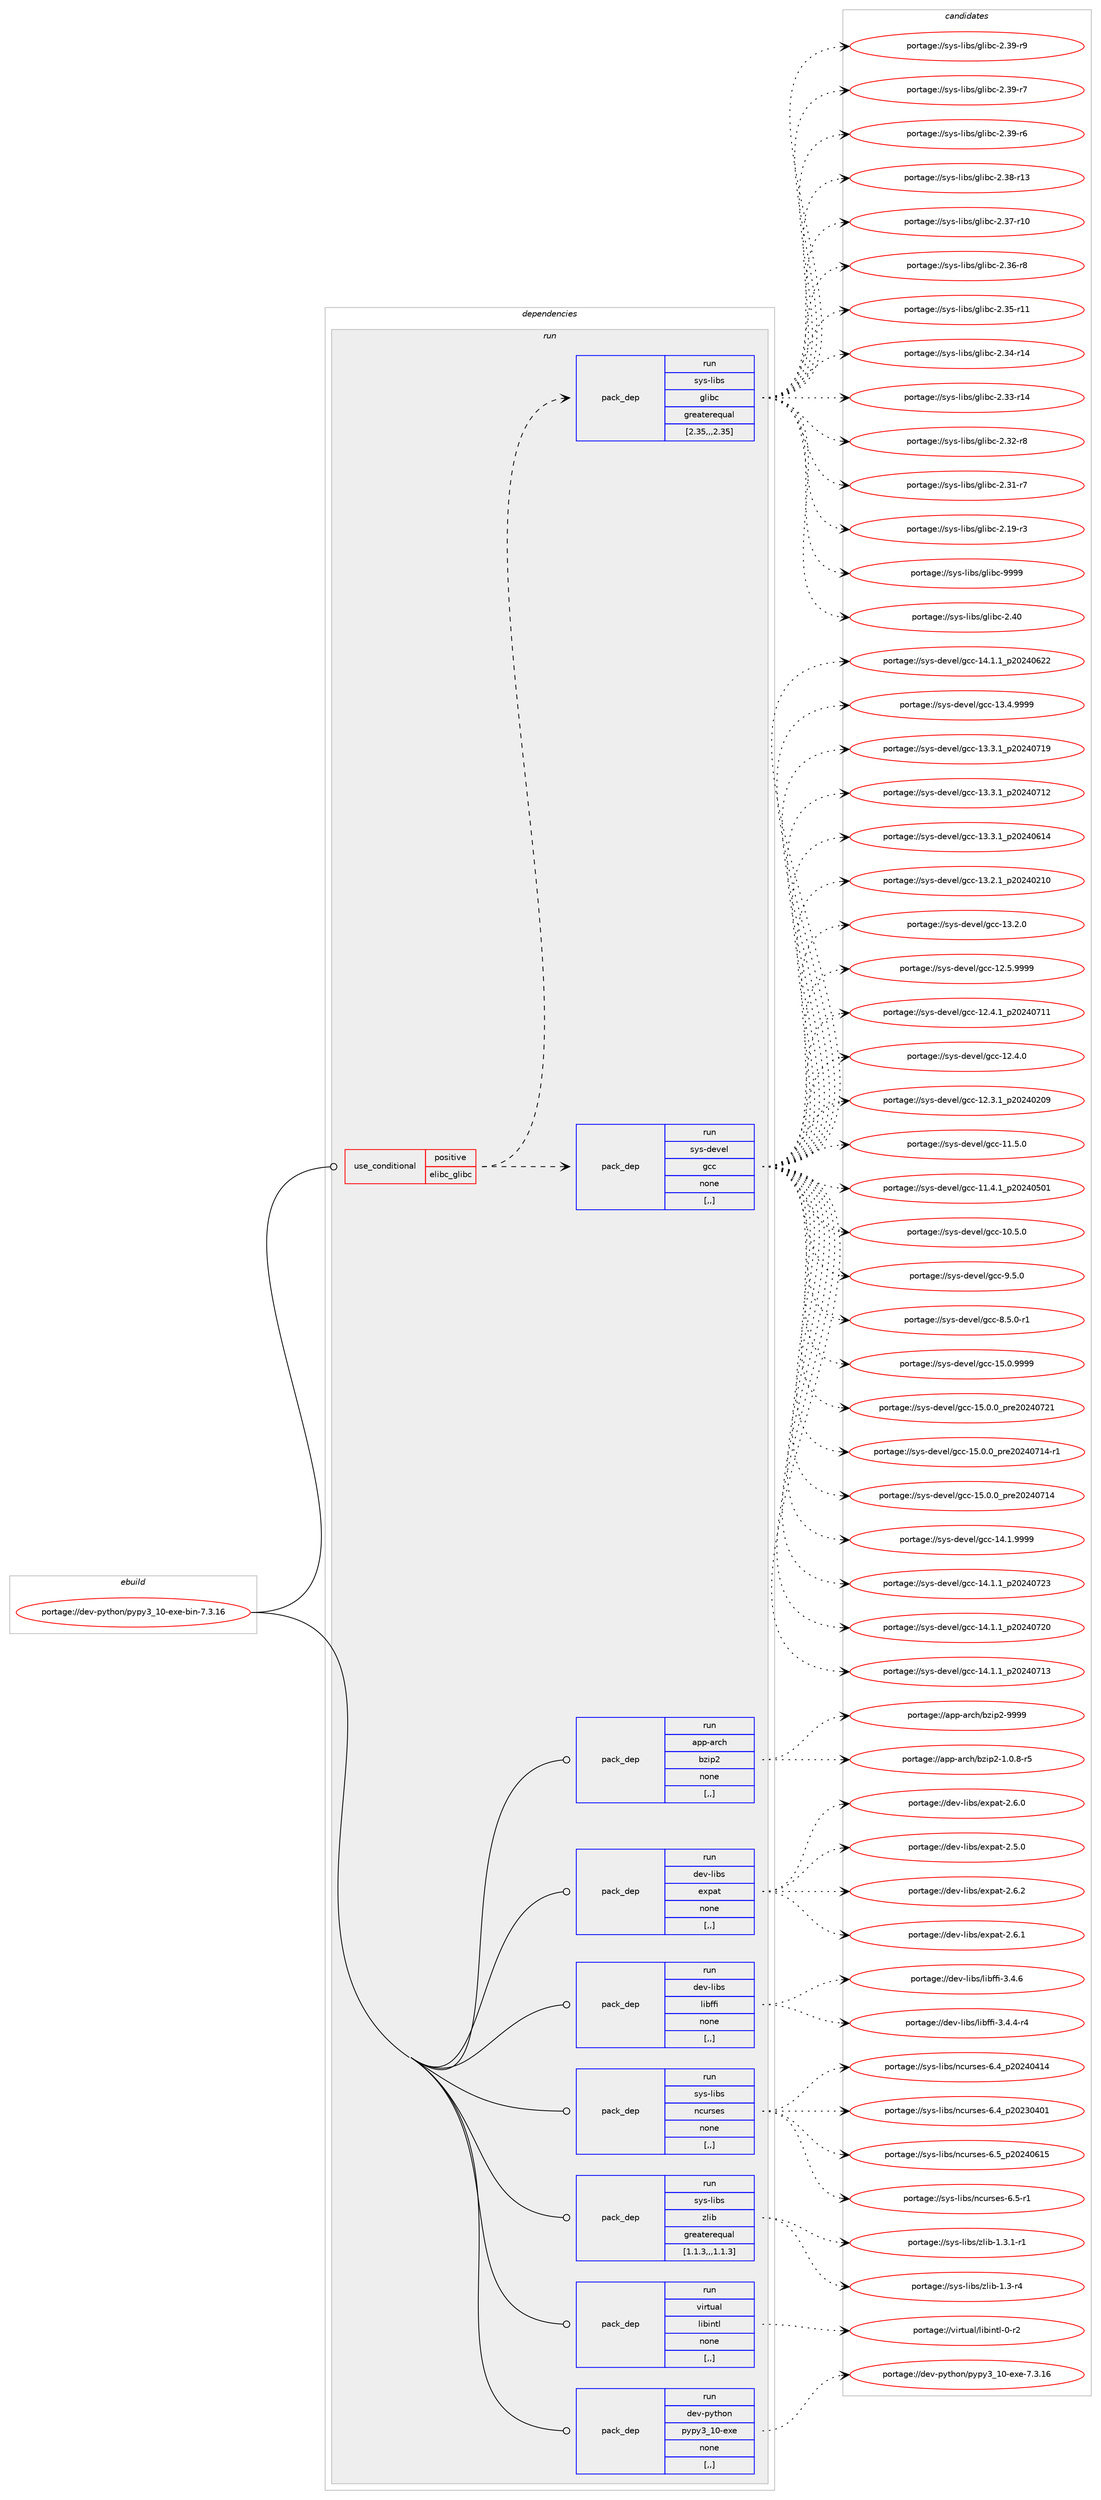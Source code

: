 digraph prolog {

# *************
# Graph options
# *************

newrank=true;
concentrate=true;
compound=true;
graph [rankdir=LR,fontname=Helvetica,fontsize=10,ranksep=1.5];#, ranksep=2.5, nodesep=0.2];
edge  [arrowhead=vee];
node  [fontname=Helvetica,fontsize=10];

# **********
# The ebuild
# **********

subgraph cluster_leftcol {
color=gray;
label=<<i>ebuild</i>>;
id [label="portage://dev-python/pypy3_10-exe-bin-7.3.16", color=red, width=4, href="../dev-python/pypy3_10-exe-bin-7.3.16.svg"];
}

# ****************
# The dependencies
# ****************

subgraph cluster_midcol {
color=gray;
label=<<i>dependencies</i>>;
subgraph cluster_compile {
fillcolor="#eeeeee";
style=filled;
label=<<i>compile</i>>;
}
subgraph cluster_compileandrun {
fillcolor="#eeeeee";
style=filled;
label=<<i>compile and run</i>>;
}
subgraph cluster_run {
fillcolor="#eeeeee";
style=filled;
label=<<i>run</i>>;
subgraph cond37825 {
dependency158879 [label=<<TABLE BORDER="0" CELLBORDER="1" CELLSPACING="0" CELLPADDING="4"><TR><TD ROWSPAN="3" CELLPADDING="10">use_conditional</TD></TR><TR><TD>positive</TD></TR><TR><TD>elibc_glibc</TD></TR></TABLE>>, shape=none, color=red];
subgraph pack119788 {
dependency158880 [label=<<TABLE BORDER="0" CELLBORDER="1" CELLSPACING="0" CELLPADDING="4" WIDTH="220"><TR><TD ROWSPAN="6" CELLPADDING="30">pack_dep</TD></TR><TR><TD WIDTH="110">run</TD></TR><TR><TD>sys-devel</TD></TR><TR><TD>gcc</TD></TR><TR><TD>none</TD></TR><TR><TD>[,,]</TD></TR></TABLE>>, shape=none, color=blue];
}
dependency158879:e -> dependency158880:w [weight=20,style="dashed",arrowhead="vee"];
subgraph pack119789 {
dependency158881 [label=<<TABLE BORDER="0" CELLBORDER="1" CELLSPACING="0" CELLPADDING="4" WIDTH="220"><TR><TD ROWSPAN="6" CELLPADDING="30">pack_dep</TD></TR><TR><TD WIDTH="110">run</TD></TR><TR><TD>sys-libs</TD></TR><TR><TD>glibc</TD></TR><TR><TD>greaterequal</TD></TR><TR><TD>[2.35,,,2.35]</TD></TR></TABLE>>, shape=none, color=blue];
}
dependency158879:e -> dependency158881:w [weight=20,style="dashed",arrowhead="vee"];
}
id:e -> dependency158879:w [weight=20,style="solid",arrowhead="odot"];
subgraph pack119790 {
dependency158882 [label=<<TABLE BORDER="0" CELLBORDER="1" CELLSPACING="0" CELLPADDING="4" WIDTH="220"><TR><TD ROWSPAN="6" CELLPADDING="30">pack_dep</TD></TR><TR><TD WIDTH="110">run</TD></TR><TR><TD>app-arch</TD></TR><TR><TD>bzip2</TD></TR><TR><TD>none</TD></TR><TR><TD>[,,]</TD></TR></TABLE>>, shape=none, color=blue];
}
id:e -> dependency158882:w [weight=20,style="solid",arrowhead="odot"];
subgraph pack119791 {
dependency158883 [label=<<TABLE BORDER="0" CELLBORDER="1" CELLSPACING="0" CELLPADDING="4" WIDTH="220"><TR><TD ROWSPAN="6" CELLPADDING="30">pack_dep</TD></TR><TR><TD WIDTH="110">run</TD></TR><TR><TD>dev-libs</TD></TR><TR><TD>expat</TD></TR><TR><TD>none</TD></TR><TR><TD>[,,]</TD></TR></TABLE>>, shape=none, color=blue];
}
id:e -> dependency158883:w [weight=20,style="solid",arrowhead="odot"];
subgraph pack119792 {
dependency158884 [label=<<TABLE BORDER="0" CELLBORDER="1" CELLSPACING="0" CELLPADDING="4" WIDTH="220"><TR><TD ROWSPAN="6" CELLPADDING="30">pack_dep</TD></TR><TR><TD WIDTH="110">run</TD></TR><TR><TD>dev-libs</TD></TR><TR><TD>libffi</TD></TR><TR><TD>none</TD></TR><TR><TD>[,,]</TD></TR></TABLE>>, shape=none, color=blue];
}
id:e -> dependency158884:w [weight=20,style="solid",arrowhead="odot"];
subgraph pack119793 {
dependency158885 [label=<<TABLE BORDER="0" CELLBORDER="1" CELLSPACING="0" CELLPADDING="4" WIDTH="220"><TR><TD ROWSPAN="6" CELLPADDING="30">pack_dep</TD></TR><TR><TD WIDTH="110">run</TD></TR><TR><TD>sys-libs</TD></TR><TR><TD>ncurses</TD></TR><TR><TD>none</TD></TR><TR><TD>[,,]</TD></TR></TABLE>>, shape=none, color=blue];
}
id:e -> dependency158885:w [weight=20,style="solid",arrowhead="odot"];
subgraph pack119794 {
dependency158886 [label=<<TABLE BORDER="0" CELLBORDER="1" CELLSPACING="0" CELLPADDING="4" WIDTH="220"><TR><TD ROWSPAN="6" CELLPADDING="30">pack_dep</TD></TR><TR><TD WIDTH="110">run</TD></TR><TR><TD>sys-libs</TD></TR><TR><TD>zlib</TD></TR><TR><TD>greaterequal</TD></TR><TR><TD>[1.1.3,,,1.1.3]</TD></TR></TABLE>>, shape=none, color=blue];
}
id:e -> dependency158886:w [weight=20,style="solid",arrowhead="odot"];
subgraph pack119795 {
dependency158887 [label=<<TABLE BORDER="0" CELLBORDER="1" CELLSPACING="0" CELLPADDING="4" WIDTH="220"><TR><TD ROWSPAN="6" CELLPADDING="30">pack_dep</TD></TR><TR><TD WIDTH="110">run</TD></TR><TR><TD>virtual</TD></TR><TR><TD>libintl</TD></TR><TR><TD>none</TD></TR><TR><TD>[,,]</TD></TR></TABLE>>, shape=none, color=blue];
}
id:e -> dependency158887:w [weight=20,style="solid",arrowhead="odot"];
subgraph pack119796 {
dependency158888 [label=<<TABLE BORDER="0" CELLBORDER="1" CELLSPACING="0" CELLPADDING="4" WIDTH="220"><TR><TD ROWSPAN="6" CELLPADDING="30">pack_dep</TD></TR><TR><TD WIDTH="110">run</TD></TR><TR><TD>dev-python</TD></TR><TR><TD>pypy3_10-exe</TD></TR><TR><TD>none</TD></TR><TR><TD>[,,]</TD></TR></TABLE>>, shape=none, color=blue];
}
id:e -> dependency158888:w [weight=20,style="solid",arrowhead="odot"];
}
}

# **************
# The candidates
# **************

subgraph cluster_choices {
rank=same;
color=gray;
label=<<i>candidates</i>>;

subgraph choice119788 {
color=black;
nodesep=1;
choice1151211154510010111810110847103999945495346484657575757 [label="portage://sys-devel/gcc-15.0.9999", color=red, width=4,href="../sys-devel/gcc-15.0.9999.svg"];
choice1151211154510010111810110847103999945495346484648951121141015048505248555049 [label="portage://sys-devel/gcc-15.0.0_pre20240721", color=red, width=4,href="../sys-devel/gcc-15.0.0_pre20240721.svg"];
choice11512111545100101118101108471039999454953464846489511211410150485052485549524511449 [label="portage://sys-devel/gcc-15.0.0_pre20240714-r1", color=red, width=4,href="../sys-devel/gcc-15.0.0_pre20240714-r1.svg"];
choice1151211154510010111810110847103999945495346484648951121141015048505248554952 [label="portage://sys-devel/gcc-15.0.0_pre20240714", color=red, width=4,href="../sys-devel/gcc-15.0.0_pre20240714.svg"];
choice1151211154510010111810110847103999945495246494657575757 [label="portage://sys-devel/gcc-14.1.9999", color=red, width=4,href="../sys-devel/gcc-14.1.9999.svg"];
choice1151211154510010111810110847103999945495246494649951125048505248555051 [label="portage://sys-devel/gcc-14.1.1_p20240723", color=red, width=4,href="../sys-devel/gcc-14.1.1_p20240723.svg"];
choice1151211154510010111810110847103999945495246494649951125048505248555048 [label="portage://sys-devel/gcc-14.1.1_p20240720", color=red, width=4,href="../sys-devel/gcc-14.1.1_p20240720.svg"];
choice1151211154510010111810110847103999945495246494649951125048505248554951 [label="portage://sys-devel/gcc-14.1.1_p20240713", color=red, width=4,href="../sys-devel/gcc-14.1.1_p20240713.svg"];
choice1151211154510010111810110847103999945495246494649951125048505248545050 [label="portage://sys-devel/gcc-14.1.1_p20240622", color=red, width=4,href="../sys-devel/gcc-14.1.1_p20240622.svg"];
choice1151211154510010111810110847103999945495146524657575757 [label="portage://sys-devel/gcc-13.4.9999", color=red, width=4,href="../sys-devel/gcc-13.4.9999.svg"];
choice1151211154510010111810110847103999945495146514649951125048505248554957 [label="portage://sys-devel/gcc-13.3.1_p20240719", color=red, width=4,href="../sys-devel/gcc-13.3.1_p20240719.svg"];
choice1151211154510010111810110847103999945495146514649951125048505248554950 [label="portage://sys-devel/gcc-13.3.1_p20240712", color=red, width=4,href="../sys-devel/gcc-13.3.1_p20240712.svg"];
choice1151211154510010111810110847103999945495146514649951125048505248544952 [label="portage://sys-devel/gcc-13.3.1_p20240614", color=red, width=4,href="../sys-devel/gcc-13.3.1_p20240614.svg"];
choice1151211154510010111810110847103999945495146504649951125048505248504948 [label="portage://sys-devel/gcc-13.2.1_p20240210", color=red, width=4,href="../sys-devel/gcc-13.2.1_p20240210.svg"];
choice1151211154510010111810110847103999945495146504648 [label="portage://sys-devel/gcc-13.2.0", color=red, width=4,href="../sys-devel/gcc-13.2.0.svg"];
choice1151211154510010111810110847103999945495046534657575757 [label="portage://sys-devel/gcc-12.5.9999", color=red, width=4,href="../sys-devel/gcc-12.5.9999.svg"];
choice1151211154510010111810110847103999945495046524649951125048505248554949 [label="portage://sys-devel/gcc-12.4.1_p20240711", color=red, width=4,href="../sys-devel/gcc-12.4.1_p20240711.svg"];
choice1151211154510010111810110847103999945495046524648 [label="portage://sys-devel/gcc-12.4.0", color=red, width=4,href="../sys-devel/gcc-12.4.0.svg"];
choice1151211154510010111810110847103999945495046514649951125048505248504857 [label="portage://sys-devel/gcc-12.3.1_p20240209", color=red, width=4,href="../sys-devel/gcc-12.3.1_p20240209.svg"];
choice1151211154510010111810110847103999945494946534648 [label="portage://sys-devel/gcc-11.5.0", color=red, width=4,href="../sys-devel/gcc-11.5.0.svg"];
choice1151211154510010111810110847103999945494946524649951125048505248534849 [label="portage://sys-devel/gcc-11.4.1_p20240501", color=red, width=4,href="../sys-devel/gcc-11.4.1_p20240501.svg"];
choice1151211154510010111810110847103999945494846534648 [label="portage://sys-devel/gcc-10.5.0", color=red, width=4,href="../sys-devel/gcc-10.5.0.svg"];
choice11512111545100101118101108471039999455746534648 [label="portage://sys-devel/gcc-9.5.0", color=red, width=4,href="../sys-devel/gcc-9.5.0.svg"];
choice115121115451001011181011084710399994556465346484511449 [label="portage://sys-devel/gcc-8.5.0-r1", color=red, width=4,href="../sys-devel/gcc-8.5.0-r1.svg"];
dependency158880:e -> choice1151211154510010111810110847103999945495346484657575757:w [style=dotted,weight="100"];
dependency158880:e -> choice1151211154510010111810110847103999945495346484648951121141015048505248555049:w [style=dotted,weight="100"];
dependency158880:e -> choice11512111545100101118101108471039999454953464846489511211410150485052485549524511449:w [style=dotted,weight="100"];
dependency158880:e -> choice1151211154510010111810110847103999945495346484648951121141015048505248554952:w [style=dotted,weight="100"];
dependency158880:e -> choice1151211154510010111810110847103999945495246494657575757:w [style=dotted,weight="100"];
dependency158880:e -> choice1151211154510010111810110847103999945495246494649951125048505248555051:w [style=dotted,weight="100"];
dependency158880:e -> choice1151211154510010111810110847103999945495246494649951125048505248555048:w [style=dotted,weight="100"];
dependency158880:e -> choice1151211154510010111810110847103999945495246494649951125048505248554951:w [style=dotted,weight="100"];
dependency158880:e -> choice1151211154510010111810110847103999945495246494649951125048505248545050:w [style=dotted,weight="100"];
dependency158880:e -> choice1151211154510010111810110847103999945495146524657575757:w [style=dotted,weight="100"];
dependency158880:e -> choice1151211154510010111810110847103999945495146514649951125048505248554957:w [style=dotted,weight="100"];
dependency158880:e -> choice1151211154510010111810110847103999945495146514649951125048505248554950:w [style=dotted,weight="100"];
dependency158880:e -> choice1151211154510010111810110847103999945495146514649951125048505248544952:w [style=dotted,weight="100"];
dependency158880:e -> choice1151211154510010111810110847103999945495146504649951125048505248504948:w [style=dotted,weight="100"];
dependency158880:e -> choice1151211154510010111810110847103999945495146504648:w [style=dotted,weight="100"];
dependency158880:e -> choice1151211154510010111810110847103999945495046534657575757:w [style=dotted,weight="100"];
dependency158880:e -> choice1151211154510010111810110847103999945495046524649951125048505248554949:w [style=dotted,weight="100"];
dependency158880:e -> choice1151211154510010111810110847103999945495046524648:w [style=dotted,weight="100"];
dependency158880:e -> choice1151211154510010111810110847103999945495046514649951125048505248504857:w [style=dotted,weight="100"];
dependency158880:e -> choice1151211154510010111810110847103999945494946534648:w [style=dotted,weight="100"];
dependency158880:e -> choice1151211154510010111810110847103999945494946524649951125048505248534849:w [style=dotted,weight="100"];
dependency158880:e -> choice1151211154510010111810110847103999945494846534648:w [style=dotted,weight="100"];
dependency158880:e -> choice11512111545100101118101108471039999455746534648:w [style=dotted,weight="100"];
dependency158880:e -> choice115121115451001011181011084710399994556465346484511449:w [style=dotted,weight="100"];
}
subgraph choice119789 {
color=black;
nodesep=1;
choice11512111545108105981154710310810598994557575757 [label="portage://sys-libs/glibc-9999", color=red, width=4,href="../sys-libs/glibc-9999.svg"];
choice11512111545108105981154710310810598994550465248 [label="portage://sys-libs/glibc-2.40", color=red, width=4,href="../sys-libs/glibc-2.40.svg"];
choice115121115451081059811547103108105989945504651574511457 [label="portage://sys-libs/glibc-2.39-r9", color=red, width=4,href="../sys-libs/glibc-2.39-r9.svg"];
choice115121115451081059811547103108105989945504651574511455 [label="portage://sys-libs/glibc-2.39-r7", color=red, width=4,href="../sys-libs/glibc-2.39-r7.svg"];
choice115121115451081059811547103108105989945504651574511454 [label="portage://sys-libs/glibc-2.39-r6", color=red, width=4,href="../sys-libs/glibc-2.39-r6.svg"];
choice11512111545108105981154710310810598994550465156451144951 [label="portage://sys-libs/glibc-2.38-r13", color=red, width=4,href="../sys-libs/glibc-2.38-r13.svg"];
choice11512111545108105981154710310810598994550465155451144948 [label="portage://sys-libs/glibc-2.37-r10", color=red, width=4,href="../sys-libs/glibc-2.37-r10.svg"];
choice115121115451081059811547103108105989945504651544511456 [label="portage://sys-libs/glibc-2.36-r8", color=red, width=4,href="../sys-libs/glibc-2.36-r8.svg"];
choice11512111545108105981154710310810598994550465153451144949 [label="portage://sys-libs/glibc-2.35-r11", color=red, width=4,href="../sys-libs/glibc-2.35-r11.svg"];
choice11512111545108105981154710310810598994550465152451144952 [label="portage://sys-libs/glibc-2.34-r14", color=red, width=4,href="../sys-libs/glibc-2.34-r14.svg"];
choice11512111545108105981154710310810598994550465151451144952 [label="portage://sys-libs/glibc-2.33-r14", color=red, width=4,href="../sys-libs/glibc-2.33-r14.svg"];
choice115121115451081059811547103108105989945504651504511456 [label="portage://sys-libs/glibc-2.32-r8", color=red, width=4,href="../sys-libs/glibc-2.32-r8.svg"];
choice115121115451081059811547103108105989945504651494511455 [label="portage://sys-libs/glibc-2.31-r7", color=red, width=4,href="../sys-libs/glibc-2.31-r7.svg"];
choice115121115451081059811547103108105989945504649574511451 [label="portage://sys-libs/glibc-2.19-r3", color=red, width=4,href="../sys-libs/glibc-2.19-r3.svg"];
dependency158881:e -> choice11512111545108105981154710310810598994557575757:w [style=dotted,weight="100"];
dependency158881:e -> choice11512111545108105981154710310810598994550465248:w [style=dotted,weight="100"];
dependency158881:e -> choice115121115451081059811547103108105989945504651574511457:w [style=dotted,weight="100"];
dependency158881:e -> choice115121115451081059811547103108105989945504651574511455:w [style=dotted,weight="100"];
dependency158881:e -> choice115121115451081059811547103108105989945504651574511454:w [style=dotted,weight="100"];
dependency158881:e -> choice11512111545108105981154710310810598994550465156451144951:w [style=dotted,weight="100"];
dependency158881:e -> choice11512111545108105981154710310810598994550465155451144948:w [style=dotted,weight="100"];
dependency158881:e -> choice115121115451081059811547103108105989945504651544511456:w [style=dotted,weight="100"];
dependency158881:e -> choice11512111545108105981154710310810598994550465153451144949:w [style=dotted,weight="100"];
dependency158881:e -> choice11512111545108105981154710310810598994550465152451144952:w [style=dotted,weight="100"];
dependency158881:e -> choice11512111545108105981154710310810598994550465151451144952:w [style=dotted,weight="100"];
dependency158881:e -> choice115121115451081059811547103108105989945504651504511456:w [style=dotted,weight="100"];
dependency158881:e -> choice115121115451081059811547103108105989945504651494511455:w [style=dotted,weight="100"];
dependency158881:e -> choice115121115451081059811547103108105989945504649574511451:w [style=dotted,weight="100"];
}
subgraph choice119790 {
color=black;
nodesep=1;
choice971121124597114991044798122105112504557575757 [label="portage://app-arch/bzip2-9999", color=red, width=4,href="../app-arch/bzip2-9999.svg"];
choice971121124597114991044798122105112504549464846564511453 [label="portage://app-arch/bzip2-1.0.8-r5", color=red, width=4,href="../app-arch/bzip2-1.0.8-r5.svg"];
dependency158882:e -> choice971121124597114991044798122105112504557575757:w [style=dotted,weight="100"];
dependency158882:e -> choice971121124597114991044798122105112504549464846564511453:w [style=dotted,weight="100"];
}
subgraph choice119791 {
color=black;
nodesep=1;
choice10010111845108105981154710112011297116455046544650 [label="portage://dev-libs/expat-2.6.2", color=red, width=4,href="../dev-libs/expat-2.6.2.svg"];
choice10010111845108105981154710112011297116455046544649 [label="portage://dev-libs/expat-2.6.1", color=red, width=4,href="../dev-libs/expat-2.6.1.svg"];
choice10010111845108105981154710112011297116455046544648 [label="portage://dev-libs/expat-2.6.0", color=red, width=4,href="../dev-libs/expat-2.6.0.svg"];
choice10010111845108105981154710112011297116455046534648 [label="portage://dev-libs/expat-2.5.0", color=red, width=4,href="../dev-libs/expat-2.5.0.svg"];
dependency158883:e -> choice10010111845108105981154710112011297116455046544650:w [style=dotted,weight="100"];
dependency158883:e -> choice10010111845108105981154710112011297116455046544649:w [style=dotted,weight="100"];
dependency158883:e -> choice10010111845108105981154710112011297116455046544648:w [style=dotted,weight="100"];
dependency158883:e -> choice10010111845108105981154710112011297116455046534648:w [style=dotted,weight="100"];
}
subgraph choice119792 {
color=black;
nodesep=1;
choice10010111845108105981154710810598102102105455146524654 [label="portage://dev-libs/libffi-3.4.6", color=red, width=4,href="../dev-libs/libffi-3.4.6.svg"];
choice100101118451081059811547108105981021021054551465246524511452 [label="portage://dev-libs/libffi-3.4.4-r4", color=red, width=4,href="../dev-libs/libffi-3.4.4-r4.svg"];
dependency158884:e -> choice10010111845108105981154710810598102102105455146524654:w [style=dotted,weight="100"];
dependency158884:e -> choice100101118451081059811547108105981021021054551465246524511452:w [style=dotted,weight="100"];
}
subgraph choice119793 {
color=black;
nodesep=1;
choice1151211154510810598115471109911711411510111545544653951125048505248544953 [label="portage://sys-libs/ncurses-6.5_p20240615", color=red, width=4,href="../sys-libs/ncurses-6.5_p20240615.svg"];
choice11512111545108105981154711099117114115101115455446534511449 [label="portage://sys-libs/ncurses-6.5-r1", color=red, width=4,href="../sys-libs/ncurses-6.5-r1.svg"];
choice1151211154510810598115471109911711411510111545544652951125048505248524952 [label="portage://sys-libs/ncurses-6.4_p20240414", color=red, width=4,href="../sys-libs/ncurses-6.4_p20240414.svg"];
choice1151211154510810598115471109911711411510111545544652951125048505148524849 [label="portage://sys-libs/ncurses-6.4_p20230401", color=red, width=4,href="../sys-libs/ncurses-6.4_p20230401.svg"];
dependency158885:e -> choice1151211154510810598115471109911711411510111545544653951125048505248544953:w [style=dotted,weight="100"];
dependency158885:e -> choice11512111545108105981154711099117114115101115455446534511449:w [style=dotted,weight="100"];
dependency158885:e -> choice1151211154510810598115471109911711411510111545544652951125048505248524952:w [style=dotted,weight="100"];
dependency158885:e -> choice1151211154510810598115471109911711411510111545544652951125048505148524849:w [style=dotted,weight="100"];
}
subgraph choice119794 {
color=black;
nodesep=1;
choice115121115451081059811547122108105984549465146494511449 [label="portage://sys-libs/zlib-1.3.1-r1", color=red, width=4,href="../sys-libs/zlib-1.3.1-r1.svg"];
choice11512111545108105981154712210810598454946514511452 [label="portage://sys-libs/zlib-1.3-r4", color=red, width=4,href="../sys-libs/zlib-1.3-r4.svg"];
dependency158886:e -> choice115121115451081059811547122108105984549465146494511449:w [style=dotted,weight="100"];
dependency158886:e -> choice11512111545108105981154712210810598454946514511452:w [style=dotted,weight="100"];
}
subgraph choice119795 {
color=black;
nodesep=1;
choice11810511411611797108471081059810511011610845484511450 [label="portage://virtual/libintl-0-r2", color=red, width=4,href="../virtual/libintl-0-r2.svg"];
dependency158887:e -> choice11810511411611797108471081059810511011610845484511450:w [style=dotted,weight="100"];
}
subgraph choice119796 {
color=black;
nodesep=1;
choice1001011184511212111610411111047112121112121519549484510112010145554651464954 [label="portage://dev-python/pypy3_10-exe-7.3.16", color=red, width=4,href="../dev-python/pypy3_10-exe-7.3.16.svg"];
dependency158888:e -> choice1001011184511212111610411111047112121112121519549484510112010145554651464954:w [style=dotted,weight="100"];
}
}

}
